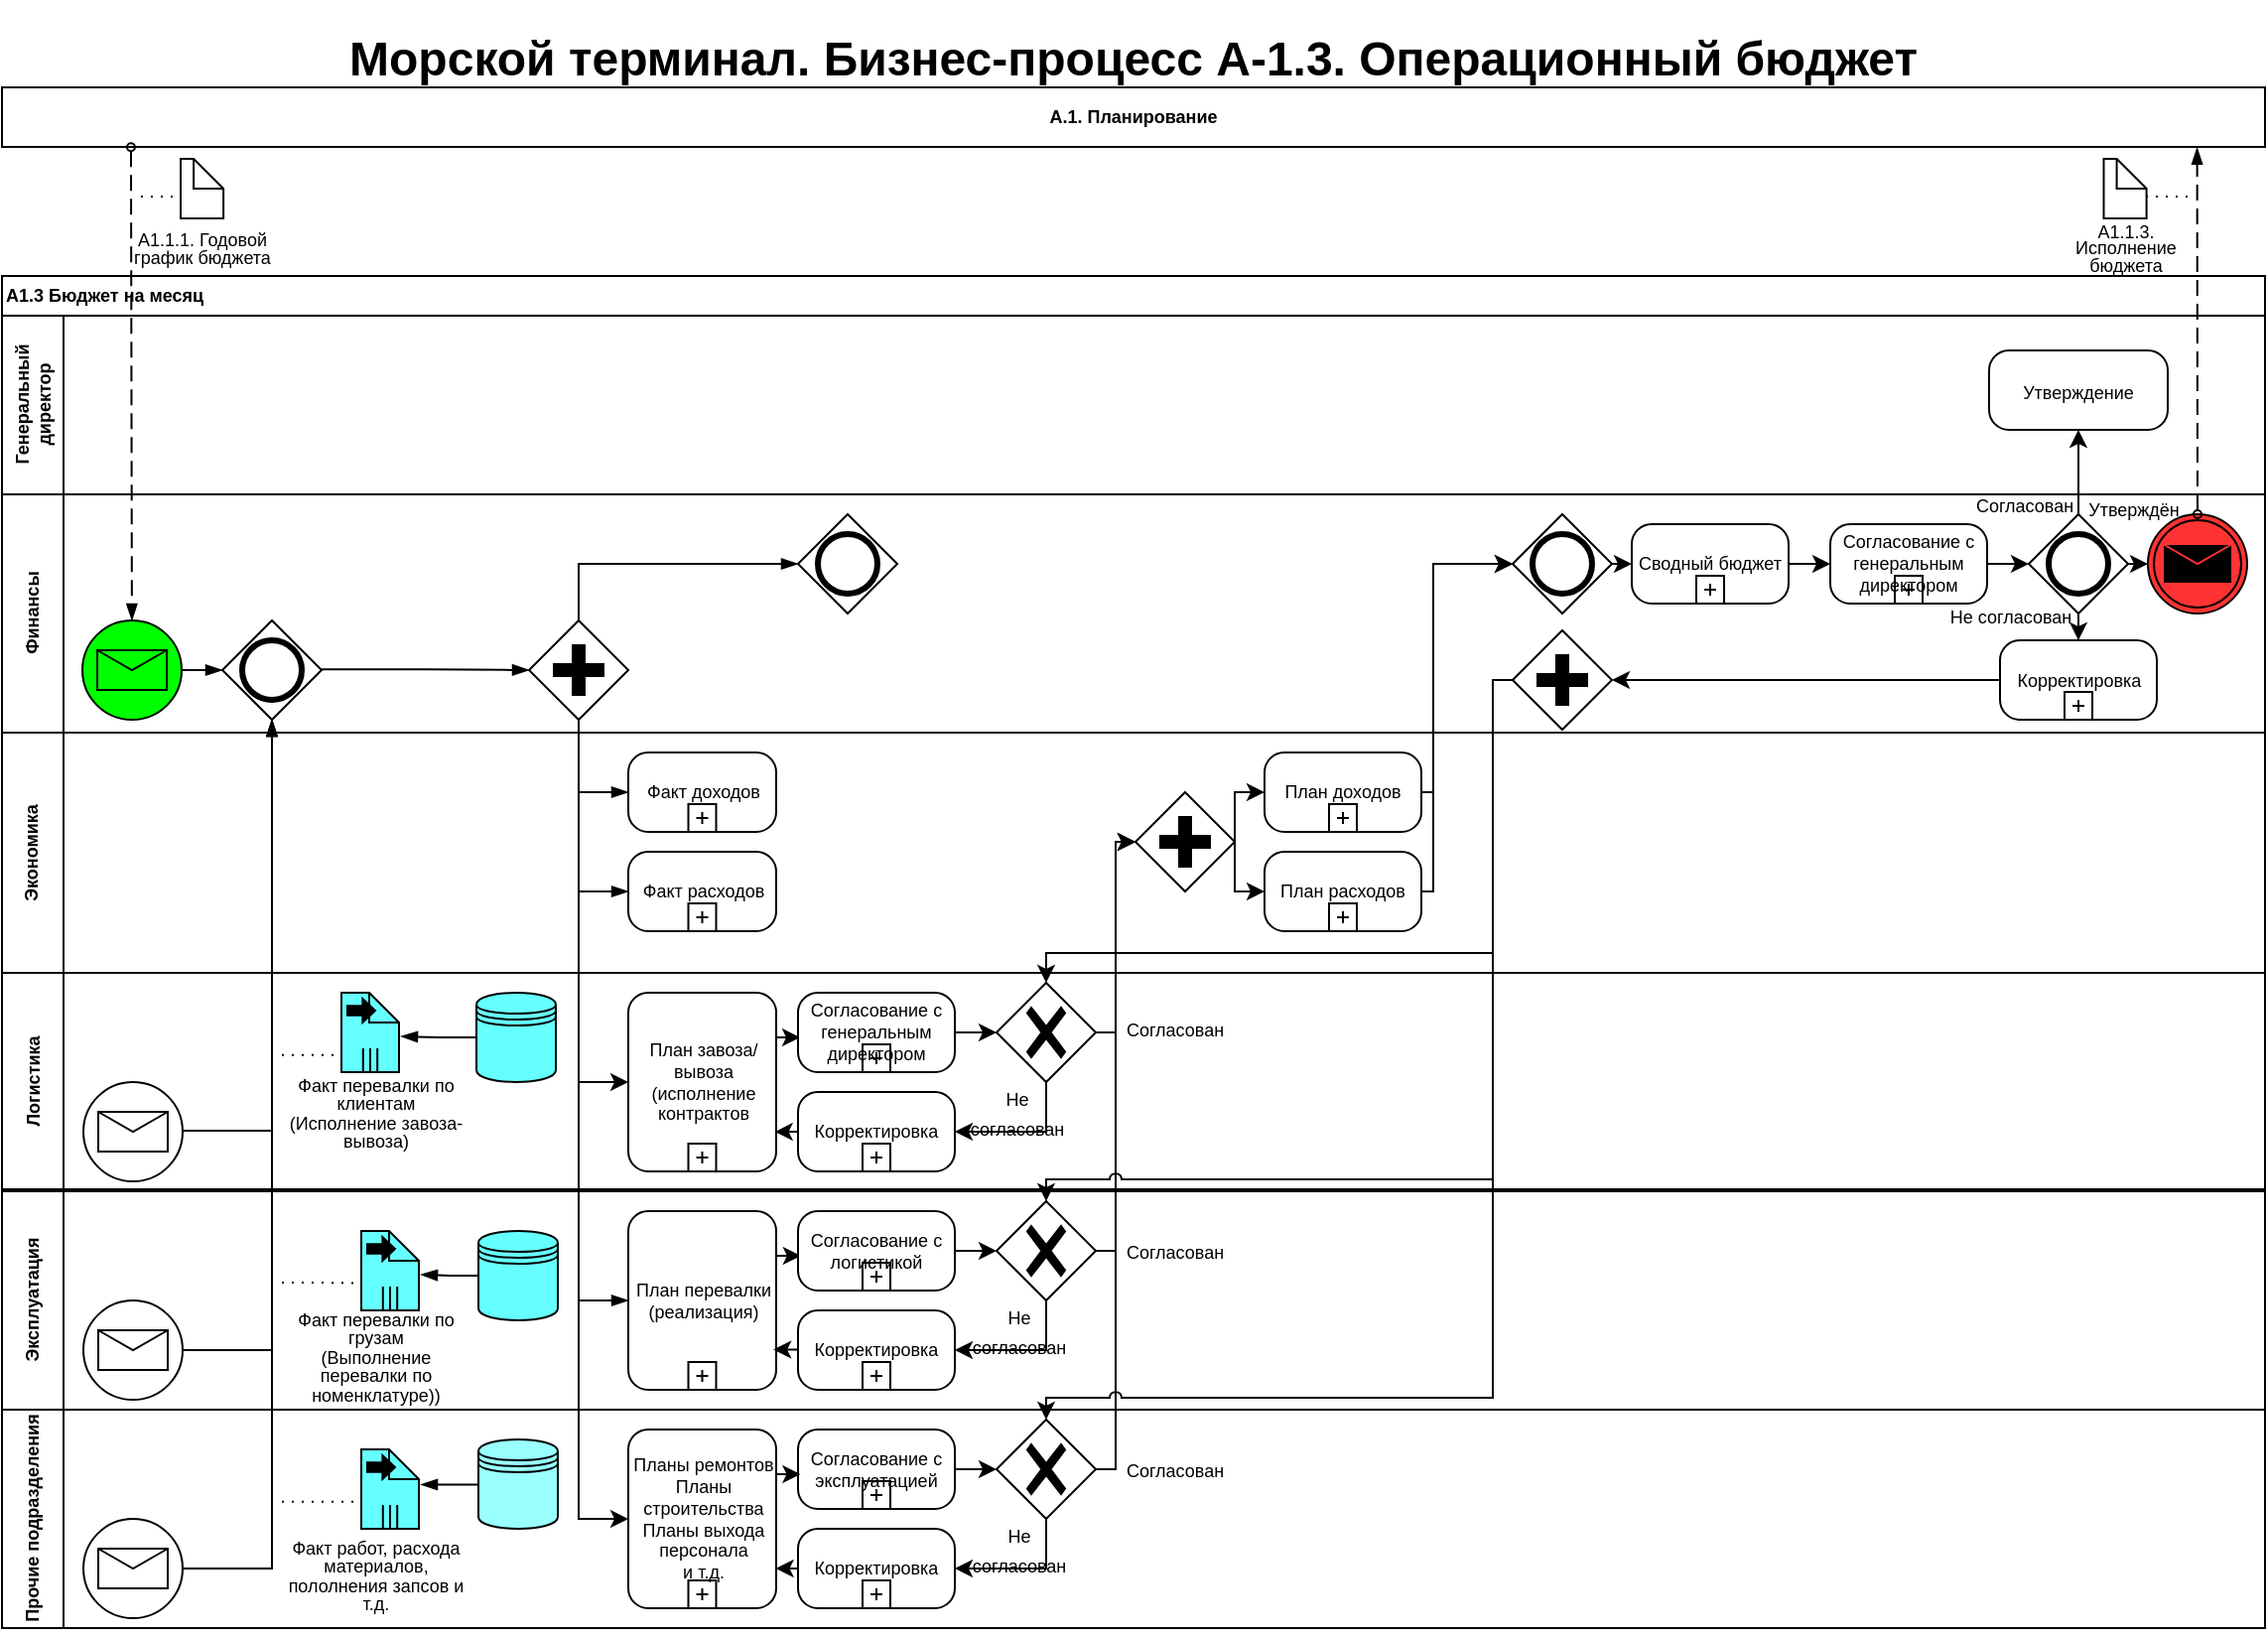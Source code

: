 <mxfile version="21.6.9" type="device">
  <diagram name="Page-1" id="2a216829-ef6e-dabb-86c1-c78162f3ba2b">
    <mxGraphModel dx="1400" dy="720" grid="1" gridSize="10" guides="1" tooltips="1" connect="1" arrows="1" fold="1" page="1" pageScale="1" pageWidth="1169" pageHeight="827" background="none" math="0" shadow="0">
      <root>
        <mxCell id="0" />
        <mxCell id="1" parent="0" />
        <mxCell id="Jbeqt2HLPeFKV9M9eCiw-30" value="Экономика" style="swimlane;html=1;startSize=31;horizontal=0;whiteSpace=wrap;fontSize=9;" parent="1" vertex="1">
          <mxGeometry x="10" y="369" width="1140" height="121" as="geometry" />
        </mxCell>
        <mxCell id="Jbeqt2HLPeFKV9M9eCiw-42" value="План доходов" style="points=[[0.25,0,0],[0.5,0,0],[0.75,0,0],[1,0.25,0],[1,0.5,0],[1,0.75,0],[0.75,1,0],[0.5,1,0],[0.25,1,0],[0,0.75,0],[0,0.5,0],[0,0.25,0]];shape=mxgraph.bpmn.task;whiteSpace=wrap;rectStyle=rounded;size=10;html=1;container=1;expand=0;collapsible=0;taskMarker=abstract;isLoopSub=1;fontSize=9;" parent="Jbeqt2HLPeFKV9M9eCiw-30" vertex="1">
          <mxGeometry x="636" y="10" width="79" height="40" as="geometry" />
        </mxCell>
        <mxCell id="crRijYuh_1POvyGoVFcz-18" value="План расходов" style="points=[[0.25,0,0],[0.5,0,0],[0.75,0,0],[1,0.25,0],[1,0.5,0],[1,0.75,0],[0.75,1,0],[0.5,1,0],[0.25,1,0],[0,0.75,0],[0,0.5,0],[0,0.25,0]];shape=mxgraph.bpmn.task;whiteSpace=wrap;rectStyle=rounded;size=10;html=1;container=1;expand=0;collapsible=0;taskMarker=abstract;isLoopSub=1;fontSize=9;" vertex="1" parent="Jbeqt2HLPeFKV9M9eCiw-30">
          <mxGeometry x="636" y="60" width="79" height="40" as="geometry" />
        </mxCell>
        <mxCell id="crRijYuh_1POvyGoVFcz-57" value="Факт доходов" style="points=[[0.25,0,0],[0.5,0,0],[0.75,0,0],[1,0.25,0],[1,0.5,0],[1,0.75,0],[0.75,1,0],[0.5,1,0],[0.25,1,0],[0,0.75,0],[0,0.5,0],[0,0.25,0]];shape=mxgraph.bpmn.task;whiteSpace=wrap;rectStyle=rounded;size=10;html=1;container=1;expand=0;collapsible=0;taskMarker=abstract;isLoopSub=1;fontSize=9;" vertex="1" parent="Jbeqt2HLPeFKV9M9eCiw-30">
          <mxGeometry x="315.5" y="10" width="74.5" height="40" as="geometry" />
        </mxCell>
        <mxCell id="crRijYuh_1POvyGoVFcz-58" value="Факт расходов" style="points=[[0.25,0,0],[0.5,0,0],[0.75,0,0],[1,0.25,0],[1,0.5,0],[1,0.75,0],[0.75,1,0],[0.5,1,0],[0.25,1,0],[0,0.75,0],[0,0.5,0],[0,0.25,0]];shape=mxgraph.bpmn.task;whiteSpace=wrap;rectStyle=rounded;size=10;html=1;container=1;expand=0;collapsible=0;taskMarker=abstract;isLoopSub=1;fontSize=9;" vertex="1" parent="Jbeqt2HLPeFKV9M9eCiw-30">
          <mxGeometry x="315.5" y="60" width="74.5" height="40" as="geometry" />
        </mxCell>
        <mxCell id="crRijYuh_1POvyGoVFcz-197" style="edgeStyle=orthogonalEdgeStyle;rounded=0;orthogonalLoop=1;jettySize=auto;html=1;exitX=1;exitY=0.5;exitDx=0;exitDy=0;exitPerimeter=0;entryX=0;entryY=0.5;entryDx=0;entryDy=0;entryPerimeter=0;" edge="1" parent="Jbeqt2HLPeFKV9M9eCiw-30" source="crRijYuh_1POvyGoVFcz-167" target="Jbeqt2HLPeFKV9M9eCiw-42">
          <mxGeometry relative="1" as="geometry">
            <Array as="points">
              <mxPoint x="621" y="30" />
            </Array>
          </mxGeometry>
        </mxCell>
        <mxCell id="crRijYuh_1POvyGoVFcz-198" style="edgeStyle=orthogonalEdgeStyle;rounded=0;orthogonalLoop=1;jettySize=auto;html=1;entryX=0;entryY=0.5;entryDx=0;entryDy=0;entryPerimeter=0;exitX=1;exitY=0.5;exitDx=0;exitDy=0;exitPerimeter=0;" edge="1" parent="Jbeqt2HLPeFKV9M9eCiw-30" source="crRijYuh_1POvyGoVFcz-167" target="crRijYuh_1POvyGoVFcz-18">
          <mxGeometry relative="1" as="geometry">
            <Array as="points">
              <mxPoint x="621" y="80" />
            </Array>
          </mxGeometry>
        </mxCell>
        <mxCell id="crRijYuh_1POvyGoVFcz-167" value="" style="points=[[0.25,0.25,0],[0.5,0,0],[0.75,0.25,0],[1,0.5,0],[0.75,0.75,0],[0.5,1,0],[0.25,0.75,0],[0,0.5,0]];shape=mxgraph.bpmn.gateway2;html=1;verticalLabelPosition=bottom;labelBackgroundColor=#ffffff;verticalAlign=top;align=center;perimeter=rhombusPerimeter;outlineConnect=0;outline=none;symbol=none;gwType=parallel;" vertex="1" parent="Jbeqt2HLPeFKV9M9eCiw-30">
          <mxGeometry x="571" y="30" width="50" height="50" as="geometry" />
        </mxCell>
        <mxCell id="Jbeqt2HLPeFKV9M9eCiw-27" value="&lt;div style=&quot;font-size: 9px;&quot; align=&quot;left&quot;&gt;А1.3 Бюджет на месяц&lt;/div&gt;" style="swimlane;html=1;childLayout=stackLayout;resizeParent=1;resizeParentMax=0;horizontal=1;startSize=20;horizontalStack=0;whiteSpace=wrap;align=left;fontSize=9;" parent="Jbeqt2HLPeFKV9M9eCiw-30" vertex="1">
          <mxGeometry y="-230" width="1140" height="110" as="geometry">
            <mxRectangle x="19" y="130" width="170" height="30" as="alternateBounds" />
          </mxGeometry>
        </mxCell>
        <mxCell id="crRijYuh_1POvyGoVFcz-5" value="Генеральный директор" style="swimlane;html=1;startSize=31;horizontal=0;whiteSpace=wrap;fontSize=9;" vertex="1" parent="Jbeqt2HLPeFKV9M9eCiw-27">
          <mxGeometry y="20" width="1140" height="90" as="geometry" />
        </mxCell>
        <mxCell id="crRijYuh_1POvyGoVFcz-171" value="&lt;font style=&quot;font-size: 9px;&quot;&gt;Утверждение&lt;/font&gt;" style="points=[[0.25,0,0],[0.5,0,0],[0.75,0,0],[1,0.25,0],[1,0.5,0],[1,0.75,0],[0.75,1,0],[0.5,1,0],[0.25,1,0],[0,0.75,0],[0,0.5,0],[0,0.25,0]];shape=mxgraph.bpmn.task;whiteSpace=wrap;rectStyle=rounded;size=10;html=1;container=1;expand=0;collapsible=0;taskMarker=abstract;" vertex="1" parent="crRijYuh_1POvyGoVFcz-5">
          <mxGeometry x="1001" y="17.5" width="90" height="40" as="geometry" />
        </mxCell>
        <mxCell id="Jbeqt2HLPeFKV9M9eCiw-28" value="Финансы" style="swimlane;html=1;startSize=31;horizontal=0;whiteSpace=wrap;fontSize=9;spacing=0;" parent="Jbeqt2HLPeFKV9M9eCiw-30" vertex="1">
          <mxGeometry y="-120" width="1140" height="120" as="geometry">
            <mxRectangle y="20" width="480" height="31" as="alternateBounds" />
          </mxGeometry>
        </mxCell>
        <mxCell id="Jbeqt2HLPeFKV9M9eCiw-41" value="" style="edgeStyle=elbowEdgeStyle;fontSize=12;html=1;endArrow=blockThin;endFill=1;rounded=0;exitX=1;exitY=0.5;exitDx=0;exitDy=0;exitPerimeter=0;entryX=0;entryY=0.5;entryDx=0;entryDy=0;entryPerimeter=0;" parent="Jbeqt2HLPeFKV9M9eCiw-28" edge="1">
          <mxGeometry width="160" relative="1" as="geometry">
            <mxPoint x="80.5" y="90.5" as="sourcePoint" />
            <mxPoint x="91" y="90.5" as="targetPoint" />
          </mxGeometry>
        </mxCell>
        <mxCell id="crRijYuh_1POvyGoVFcz-161" style="rounded=0;orthogonalLoop=1;jettySize=auto;html=1;exitX=1;exitY=0.5;exitDx=0;exitDy=0;exitPerimeter=0;entryX=0;entryY=0.5;entryDx=0;entryDy=0;entryPerimeter=0;" edge="1" parent="Jbeqt2HLPeFKV9M9eCiw-28" source="crRijYuh_1POvyGoVFcz-19" target="crRijYuh_1POvyGoVFcz-27">
          <mxGeometry relative="1" as="geometry" />
        </mxCell>
        <mxCell id="crRijYuh_1POvyGoVFcz-19" value="Сводный бюджет" style="points=[[0.25,0,0],[0.5,0,0],[0.75,0,0],[1,0.25,0],[1,0.5,0],[1,0.75,0],[0.75,1,0],[0.5,1,0],[0.25,1,0],[0,0.75,0],[0,0.5,0],[0,0.25,0]];shape=mxgraph.bpmn.task;whiteSpace=wrap;rectStyle=rounded;size=10;html=1;container=1;expand=0;collapsible=0;taskMarker=abstract;isLoopSub=1;fontSize=9;" vertex="1" parent="Jbeqt2HLPeFKV9M9eCiw-28">
          <mxGeometry x="821" y="15" width="79" height="40" as="geometry" />
        </mxCell>
        <mxCell id="crRijYuh_1POvyGoVFcz-165" style="edgeStyle=orthogonalEdgeStyle;rounded=0;orthogonalLoop=1;jettySize=auto;html=1;exitX=1;exitY=0.5;exitDx=0;exitDy=0;exitPerimeter=0;entryX=0;entryY=0.5;entryDx=0;entryDy=0;entryPerimeter=0;" edge="1" parent="Jbeqt2HLPeFKV9M9eCiw-28" source="crRijYuh_1POvyGoVFcz-27" target="crRijYuh_1POvyGoVFcz-125">
          <mxGeometry relative="1" as="geometry" />
        </mxCell>
        <mxCell id="crRijYuh_1POvyGoVFcz-27" value="Согласование с генеральным директором" style="points=[[0.25,0,0],[0.5,0,0],[0.75,0,0],[1,0.25,0],[1,0.5,0],[1,0.75,0],[0.75,1,0],[0.5,1,0],[0.25,1,0],[0,0.75,0],[0,0.5,0],[0,0.25,0]];shape=mxgraph.bpmn.task;whiteSpace=wrap;rectStyle=rounded;size=10;html=1;container=1;expand=0;collapsible=0;taskMarker=abstract;isLoopSub=1;fontSize=9;" vertex="1" parent="Jbeqt2HLPeFKV9M9eCiw-28">
          <mxGeometry x="921" y="15" width="79" height="40" as="geometry" />
        </mxCell>
        <mxCell id="crRijYuh_1POvyGoVFcz-39" value="" style="points=[[0.145,0.145,0],[0.5,0,0],[0.855,0.145,0],[1,0.5,0],[0.855,0.855,0],[0.5,1,0],[0.145,0.855,0],[0,0.5,0]];shape=mxgraph.bpmn.event;html=1;verticalLabelPosition=bottom;labelBackgroundColor=#ffffff;verticalAlign=top;align=center;perimeter=ellipsePerimeter;outlineConnect=0;aspect=fixed;outline=standard;symbol=message;fillColor=#00FF00;" vertex="1" parent="Jbeqt2HLPeFKV9M9eCiw-28">
          <mxGeometry x="40.5" y="63.5" width="50" height="50" as="geometry" />
        </mxCell>
        <mxCell id="crRijYuh_1POvyGoVFcz-40" value="" style="points=[[0.25,0.25,0],[0.5,0,0],[0.75,0.25,0],[1,0.5,0],[0.75,0.75,0],[0.5,1,0],[0.25,0.75,0],[0,0.5,0]];shape=mxgraph.bpmn.gateway2;html=1;verticalLabelPosition=bottom;labelBackgroundColor=#ffffff;verticalAlign=top;align=center;perimeter=rhombusPerimeter;outlineConnect=0;outline=none;symbol=none;gwType=parallel;" vertex="1" parent="Jbeqt2HLPeFKV9M9eCiw-28">
          <mxGeometry x="265.5" y="63.5" width="50" height="50" as="geometry" />
        </mxCell>
        <mxCell id="crRijYuh_1POvyGoVFcz-42" value="" style="edgeStyle=elbowEdgeStyle;fontSize=12;html=1;endArrow=blockThin;endFill=1;rounded=0;entryX=0;entryY=0.5;entryDx=0;entryDy=0;entryPerimeter=0;exitX=1;exitY=0.5;exitDx=0;exitDy=0;exitPerimeter=0;" edge="1" parent="Jbeqt2HLPeFKV9M9eCiw-28" source="crRijYuh_1POvyGoVFcz-39" target="crRijYuh_1POvyGoVFcz-56">
          <mxGeometry width="160" relative="1" as="geometry">
            <mxPoint x="91" y="78.26" as="sourcePoint" />
            <mxPoint x="251" y="78.26" as="targetPoint" />
          </mxGeometry>
        </mxCell>
        <mxCell id="crRijYuh_1POvyGoVFcz-46" value="" style="edgeStyle=elbowEdgeStyle;fontSize=12;html=1;endArrow=blockThin;endFill=1;rounded=0;exitX=0.5;exitY=0;exitDx=0;exitDy=0;exitPerimeter=0;entryX=0;entryY=0.5;entryDx=0;entryDy=0;entryPerimeter=0;" edge="1" parent="Jbeqt2HLPeFKV9M9eCiw-28" source="crRijYuh_1POvyGoVFcz-40" target="crRijYuh_1POvyGoVFcz-118">
          <mxGeometry width="160" relative="1" as="geometry">
            <mxPoint x="315.5" y="88.09" as="sourcePoint" />
            <mxPoint x="411" y="30" as="targetPoint" />
            <Array as="points">
              <mxPoint x="290.5" y="50" />
            </Array>
          </mxGeometry>
        </mxCell>
        <mxCell id="crRijYuh_1POvyGoVFcz-55" value="" style="points=[[0.145,0.145,0],[0.5,0,0],[0.855,0.145,0],[1,0.5,0],[0.855,0.855,0],[0.5,1,0],[0.145,0.855,0],[0,0.5,0]];shape=mxgraph.bpmn.event;html=1;verticalLabelPosition=bottom;labelBackgroundColor=#ffffff;verticalAlign=top;align=center;perimeter=ellipsePerimeter;outlineConnect=0;aspect=fixed;outline=throwing;symbol=message;fillColor=#FF3333;" vertex="1" parent="Jbeqt2HLPeFKV9M9eCiw-28">
          <mxGeometry x="1081" y="10" width="50" height="50" as="geometry" />
        </mxCell>
        <mxCell id="crRijYuh_1POvyGoVFcz-56" value="" style="points=[[0.25,0.25,0],[0.5,0,0],[0.75,0.25,0],[1,0.5,0],[0.75,0.75,0],[0.5,1,0],[0.25,0.75,0],[0,0.5,0]];shape=mxgraph.bpmn.gateway2;html=1;verticalLabelPosition=bottom;labelBackgroundColor=#ffffff;verticalAlign=top;align=center;perimeter=rhombusPerimeter;outlineConnect=0;outline=end;symbol=general;" vertex="1" parent="Jbeqt2HLPeFKV9M9eCiw-28">
          <mxGeometry x="111" y="63.5" width="50" height="50" as="geometry" />
        </mxCell>
        <mxCell id="crRijYuh_1POvyGoVFcz-102" value="" style="edgeStyle=elbowEdgeStyle;fontSize=12;html=1;endArrow=blockThin;endFill=1;rounded=0;entryX=0;entryY=0.5;entryDx=0;entryDy=0;entryPerimeter=0;" edge="1" parent="Jbeqt2HLPeFKV9M9eCiw-28" target="crRijYuh_1POvyGoVFcz-40">
          <mxGeometry width="160" relative="1" as="geometry">
            <mxPoint x="161" y="88.16" as="sourcePoint" />
            <mxPoint x="321" y="88.16" as="targetPoint" />
          </mxGeometry>
        </mxCell>
        <mxCell id="crRijYuh_1POvyGoVFcz-118" value="" style="points=[[0.25,0.25,0],[0.5,0,0],[0.75,0.25,0],[1,0.5,0],[0.75,0.75,0],[0.5,1,0],[0.25,0.75,0],[0,0.5,0]];shape=mxgraph.bpmn.gateway2;html=1;verticalLabelPosition=bottom;labelBackgroundColor=#ffffff;verticalAlign=top;align=center;perimeter=rhombusPerimeter;outlineConnect=0;outline=end;symbol=general;" vertex="1" parent="Jbeqt2HLPeFKV9M9eCiw-28">
          <mxGeometry x="401" y="10" width="50" height="50" as="geometry" />
        </mxCell>
        <mxCell id="crRijYuh_1POvyGoVFcz-164" style="rounded=0;orthogonalLoop=1;jettySize=auto;html=1;exitX=1;exitY=0.5;exitDx=0;exitDy=0;exitPerimeter=0;entryX=0;entryY=0.5;entryDx=0;entryDy=0;entryPerimeter=0;" edge="1" parent="Jbeqt2HLPeFKV9M9eCiw-28" source="crRijYuh_1POvyGoVFcz-121" target="crRijYuh_1POvyGoVFcz-19">
          <mxGeometry relative="1" as="geometry" />
        </mxCell>
        <mxCell id="crRijYuh_1POvyGoVFcz-121" value="" style="points=[[0.25,0.25,0],[0.5,0,0],[0.75,0.25,0],[1,0.5,0],[0.75,0.75,0],[0.5,1,0],[0.25,0.75,0],[0,0.5,0]];shape=mxgraph.bpmn.gateway2;html=1;verticalLabelPosition=bottom;labelBackgroundColor=#ffffff;verticalAlign=top;align=center;perimeter=rhombusPerimeter;outlineConnect=0;outline=end;symbol=general;" vertex="1" parent="Jbeqt2HLPeFKV9M9eCiw-28">
          <mxGeometry x="761" y="10" width="50" height="50" as="geometry" />
        </mxCell>
        <mxCell id="crRijYuh_1POvyGoVFcz-124" style="edgeStyle=orthogonalEdgeStyle;rounded=0;orthogonalLoop=1;jettySize=auto;html=1;exitX=0.5;exitY=1;exitDx=0;exitDy=0;exitPerimeter=0;" edge="1" parent="Jbeqt2HLPeFKV9M9eCiw-28" source="crRijYuh_1POvyGoVFcz-125" target="crRijYuh_1POvyGoVFcz-28">
          <mxGeometry relative="1" as="geometry">
            <mxPoint x="1046.0" y="51" as="sourcePoint" />
          </mxGeometry>
        </mxCell>
        <mxCell id="crRijYuh_1POvyGoVFcz-130" style="edgeStyle=orthogonalEdgeStyle;rounded=0;orthogonalLoop=1;jettySize=auto;html=1;exitX=0;exitY=0.5;exitDx=0;exitDy=0;exitPerimeter=0;entryX=1;entryY=0.5;entryDx=0;entryDy=0;entryPerimeter=0;" edge="1" parent="Jbeqt2HLPeFKV9M9eCiw-28" source="crRijYuh_1POvyGoVFcz-28" target="crRijYuh_1POvyGoVFcz-54">
          <mxGeometry relative="1" as="geometry" />
        </mxCell>
        <mxCell id="crRijYuh_1POvyGoVFcz-28" value="Корректировка" style="points=[[0.25,0,0],[0.5,0,0],[0.75,0,0],[1,0.25,0],[1,0.5,0],[1,0.75,0],[0.75,1,0],[0.5,1,0],[0.25,1,0],[0,0.75,0],[0,0.5,0],[0,0.25,0]];shape=mxgraph.bpmn.task;whiteSpace=wrap;rectStyle=rounded;size=10;html=1;container=1;expand=0;collapsible=0;taskMarker=abstract;isLoopSub=1;fontSize=9;" vertex="1" parent="Jbeqt2HLPeFKV9M9eCiw-28">
          <mxGeometry x="1006.5" y="73.5" width="79" height="40" as="geometry" />
        </mxCell>
        <mxCell id="crRijYuh_1POvyGoVFcz-54" value="" style="points=[[0.25,0.25,0],[0.5,0,0],[0.75,0.25,0],[1,0.5,0],[0.75,0.75,0],[0.5,1,0],[0.25,0.75,0],[0,0.5,0]];shape=mxgraph.bpmn.gateway2;html=1;verticalLabelPosition=bottom;labelBackgroundColor=#ffffff;verticalAlign=top;align=center;perimeter=rhombusPerimeter;outlineConnect=0;outline=none;symbol=none;gwType=parallel;" vertex="1" parent="Jbeqt2HLPeFKV9M9eCiw-28">
          <mxGeometry x="761" y="68.5" width="50" height="50" as="geometry" />
        </mxCell>
        <mxCell id="crRijYuh_1POvyGoVFcz-128" style="edgeStyle=orthogonalEdgeStyle;rounded=0;orthogonalLoop=1;jettySize=auto;html=1;exitX=1;exitY=0.5;exitDx=0;exitDy=0;exitPerimeter=0;entryX=0;entryY=0.5;entryDx=0;entryDy=0;entryPerimeter=0;" edge="1" parent="Jbeqt2HLPeFKV9M9eCiw-28" source="crRijYuh_1POvyGoVFcz-125" target="crRijYuh_1POvyGoVFcz-55">
          <mxGeometry relative="1" as="geometry" />
        </mxCell>
        <mxCell id="crRijYuh_1POvyGoVFcz-125" value="" style="points=[[0.25,0.25,0],[0.5,0,0],[0.75,0.25,0],[1,0.5,0],[0.75,0.75,0],[0.5,1,0],[0.25,0.75,0],[0,0.5,0]];shape=mxgraph.bpmn.gateway2;html=1;verticalLabelPosition=bottom;labelBackgroundColor=#ffffff;verticalAlign=top;align=center;perimeter=rhombusPerimeter;outlineConnect=0;outline=end;symbol=general;" vertex="1" parent="Jbeqt2HLPeFKV9M9eCiw-28">
          <mxGeometry x="1021" y="10" width="50" height="50" as="geometry" />
        </mxCell>
        <mxCell id="crRijYuh_1POvyGoVFcz-126" value="&lt;font style=&quot;font-size: 9px;&quot;&gt;Не согласован&lt;/font&gt;" style="text;html=1;strokeColor=none;fillColor=none;align=center;verticalAlign=middle;whiteSpace=wrap;rounded=0;" vertex="1" parent="Jbeqt2HLPeFKV9M9eCiw-28">
          <mxGeometry x="977" y="61" width="70" as="geometry" />
        </mxCell>
        <mxCell id="crRijYuh_1POvyGoVFcz-129" value="&lt;font style=&quot;font-size: 9px;&quot;&gt;Согласован&lt;/font&gt;" style="text;html=1;strokeColor=none;fillColor=none;align=center;verticalAlign=middle;whiteSpace=wrap;rounded=0;" vertex="1" parent="Jbeqt2HLPeFKV9M9eCiw-28">
          <mxGeometry x="999" y="5" width="40" as="geometry" />
        </mxCell>
        <mxCell id="crRijYuh_1POvyGoVFcz-127" value="&lt;font style=&quot;font-size: 9px;&quot;&gt;Утверждён&lt;/font&gt;" style="text;html=1;strokeColor=none;fillColor=none;align=center;verticalAlign=middle;whiteSpace=wrap;rounded=0;" vertex="1" parent="Jbeqt2HLPeFKV9M9eCiw-28">
          <mxGeometry x="1039" y="7" width="70" as="geometry" />
        </mxCell>
        <mxCell id="crRijYuh_1POvyGoVFcz-123" style="edgeStyle=orthogonalEdgeStyle;rounded=0;orthogonalLoop=1;jettySize=auto;html=1;exitX=0.5;exitY=0;exitDx=0;exitDy=0;exitPerimeter=0;entryX=0.5;entryY=1;entryDx=0;entryDy=0;entryPerimeter=0;" edge="1" parent="Jbeqt2HLPeFKV9M9eCiw-30" source="crRijYuh_1POvyGoVFcz-125">
          <mxGeometry relative="1" as="geometry">
            <mxPoint x="1046.0" y="-119" as="sourcePoint" />
            <mxPoint x="1046" y="-152.5" as="targetPoint" />
          </mxGeometry>
        </mxCell>
        <mxCell id="crRijYuh_1POvyGoVFcz-60" value="" style="edgeStyle=elbowEdgeStyle;fontSize=12;html=1;endArrow=blockThin;endFill=1;rounded=0;entryX=0;entryY=0.5;entryDx=0;entryDy=0;entryPerimeter=0;exitX=0.5;exitY=1;exitDx=0;exitDy=0;exitPerimeter=0;" edge="1" parent="Jbeqt2HLPeFKV9M9eCiw-30" source="crRijYuh_1POvyGoVFcz-40" target="crRijYuh_1POvyGoVFcz-58">
          <mxGeometry width="160" relative="1" as="geometry">
            <mxPoint x="290.5" y="-60" as="sourcePoint" />
            <mxPoint x="330.5" y="30" as="targetPoint" />
            <Array as="points">
              <mxPoint x="290.5" y="20" />
            </Array>
          </mxGeometry>
        </mxCell>
        <mxCell id="crRijYuh_1POvyGoVFcz-59" value="" style="edgeStyle=elbowEdgeStyle;fontSize=12;html=1;endArrow=blockThin;endFill=1;rounded=0;exitX=0.5;exitY=1;exitDx=0;exitDy=0;exitPerimeter=0;entryX=0;entryY=0.5;entryDx=0;entryDy=0;entryPerimeter=0;" edge="1" parent="Jbeqt2HLPeFKV9M9eCiw-30" source="crRijYuh_1POvyGoVFcz-40" target="crRijYuh_1POvyGoVFcz-57">
          <mxGeometry width="160" relative="1" as="geometry">
            <mxPoint x="175.5" y="-20" as="sourcePoint" />
            <mxPoint x="335.5" y="-20" as="targetPoint" />
            <Array as="points">
              <mxPoint x="290.5" y="-10" />
            </Array>
          </mxGeometry>
        </mxCell>
        <mxCell id="crRijYuh_1POvyGoVFcz-195" style="edgeStyle=orthogonalEdgeStyle;rounded=0;orthogonalLoop=1;jettySize=auto;html=1;entryX=0;entryY=0.5;entryDx=0;entryDy=0;entryPerimeter=0;exitX=1;exitY=0.5;exitDx=0;exitDy=0;exitPerimeter=0;" edge="1" parent="Jbeqt2HLPeFKV9M9eCiw-30" source="Jbeqt2HLPeFKV9M9eCiw-42" target="crRijYuh_1POvyGoVFcz-121">
          <mxGeometry relative="1" as="geometry">
            <mxPoint x="761" y="-160" as="targetPoint" />
            <Array as="points">
              <mxPoint x="721" y="30" />
              <mxPoint x="721" y="-85" />
            </Array>
          </mxGeometry>
        </mxCell>
        <mxCell id="crRijYuh_1POvyGoVFcz-196" style="edgeStyle=orthogonalEdgeStyle;rounded=0;orthogonalLoop=1;jettySize=auto;html=1;exitX=1;exitY=0.5;exitDx=0;exitDy=0;exitPerimeter=0;entryX=0;entryY=0.5;entryDx=0;entryDy=0;entryPerimeter=0;" edge="1" parent="Jbeqt2HLPeFKV9M9eCiw-30" source="crRijYuh_1POvyGoVFcz-18" target="crRijYuh_1POvyGoVFcz-121">
          <mxGeometry relative="1" as="geometry">
            <mxPoint x="731" y="-120" as="targetPoint" />
            <Array as="points">
              <mxPoint x="721" y="80" />
              <mxPoint x="721" y="-85" />
            </Array>
          </mxGeometry>
        </mxCell>
        <mxCell id="Jbeqt2HLPeFKV9M9eCiw-31" value="Логистика" style="swimlane;html=1;startSize=31;horizontal=0;whiteSpace=wrap;fontSize=9;" parent="Jbeqt2HLPeFKV9M9eCiw-30" vertex="1">
          <mxGeometry y="121" width="1140" height="109" as="geometry" />
        </mxCell>
        <mxCell id="crRijYuh_1POvyGoVFcz-157" style="edgeStyle=orthogonalEdgeStyle;rounded=0;orthogonalLoop=1;jettySize=auto;html=1;exitX=1;exitY=0.25;exitDx=0;exitDy=0;exitPerimeter=0;entryX=0.013;entryY=0.568;entryDx=0;entryDy=0;entryPerimeter=0;" edge="1" parent="Jbeqt2HLPeFKV9M9eCiw-31" source="Jbeqt2HLPeFKV9M9eCiw-48" target="crRijYuh_1POvyGoVFcz-44">
          <mxGeometry relative="1" as="geometry" />
        </mxCell>
        <mxCell id="Jbeqt2HLPeFKV9M9eCiw-48" value="&lt;div&gt;План завоза/вывоза&lt;/div&gt;&lt;div&gt;(исполнение контрактов&lt;br&gt;&lt;/div&gt;" style="points=[[0.25,0,0],[0.5,0,0],[0.75,0,0],[1,0.25,0],[1,0.5,0],[1,0.75,0],[0.75,1,0],[0.5,1,0],[0.25,1,0],[0,0.75,0],[0,0.5,0],[0,0.25,0]];shape=mxgraph.bpmn.task;whiteSpace=wrap;rectStyle=rounded;size=10;html=1;container=1;expand=0;collapsible=0;taskMarker=abstract;isLoopSub=1;fontSize=9;" parent="Jbeqt2HLPeFKV9M9eCiw-31" vertex="1">
          <mxGeometry x="315.5" y="10" width="74.5" height="90" as="geometry" />
        </mxCell>
        <mxCell id="crRijYuh_1POvyGoVFcz-137" style="edgeStyle=orthogonalEdgeStyle;rounded=0;orthogonalLoop=1;jettySize=auto;html=1;" edge="1" parent="Jbeqt2HLPeFKV9M9eCiw-31" source="crRijYuh_1POvyGoVFcz-44" target="crRijYuh_1POvyGoVFcz-47">
          <mxGeometry relative="1" as="geometry" />
        </mxCell>
        <mxCell id="crRijYuh_1POvyGoVFcz-44" value="Согласование с генеральным директором" style="points=[[0.25,0,0],[0.5,0,0],[0.75,0,0],[1,0.25,0],[1,0.5,0],[1,0.75,0],[0.75,1,0],[0.5,1,0],[0.25,1,0],[0,0.75,0],[0,0.5,0],[0,0.25,0]];shape=mxgraph.bpmn.task;whiteSpace=wrap;rectStyle=rounded;size=10;html=1;container=1;expand=0;collapsible=0;taskMarker=abstract;isLoopSub=1;fontSize=9;" vertex="1" parent="Jbeqt2HLPeFKV9M9eCiw-31">
          <mxGeometry x="401" y="10" width="79" height="40" as="geometry" />
        </mxCell>
        <mxCell id="crRijYuh_1POvyGoVFcz-158" style="edgeStyle=orthogonalEdgeStyle;rounded=0;orthogonalLoop=1;jettySize=auto;html=1;exitX=0;exitY=0.5;exitDx=0;exitDy=0;exitPerimeter=0;entryX=0.991;entryY=0.778;entryDx=0;entryDy=0;entryPerimeter=0;" edge="1" parent="Jbeqt2HLPeFKV9M9eCiw-31" source="crRijYuh_1POvyGoVFcz-45" target="Jbeqt2HLPeFKV9M9eCiw-48">
          <mxGeometry relative="1" as="geometry" />
        </mxCell>
        <mxCell id="crRijYuh_1POvyGoVFcz-45" value="Корректировка" style="points=[[0.25,0,0],[0.5,0,0],[0.75,0,0],[1,0.25,0],[1,0.5,0],[1,0.75,0],[0.75,1,0],[0.5,1,0],[0.25,1,0],[0,0.75,0],[0,0.5,0],[0,0.25,0]];shape=mxgraph.bpmn.task;whiteSpace=wrap;rectStyle=rounded;size=10;html=1;container=1;expand=0;collapsible=0;taskMarker=abstract;isLoopSub=1;fontSize=9;" vertex="1" parent="Jbeqt2HLPeFKV9M9eCiw-31">
          <mxGeometry x="401" y="60" width="79" height="40" as="geometry" />
        </mxCell>
        <mxCell id="crRijYuh_1POvyGoVFcz-138" style="edgeStyle=orthogonalEdgeStyle;rounded=0;orthogonalLoop=1;jettySize=auto;html=1;entryX=1;entryY=0.5;entryDx=0;entryDy=0;entryPerimeter=0;exitX=0.5;exitY=1;exitDx=0;exitDy=0;exitPerimeter=0;" edge="1" parent="Jbeqt2HLPeFKV9M9eCiw-31" source="crRijYuh_1POvyGoVFcz-47" target="crRijYuh_1POvyGoVFcz-45">
          <mxGeometry relative="1" as="geometry" />
        </mxCell>
        <mxCell id="crRijYuh_1POvyGoVFcz-47" value="" style="points=[[0.25,0.25,0],[0.5,0,0],[0.75,0.25,0],[1,0.5,0],[0.75,0.75,0],[0.5,1,0],[0.25,0.75,0],[0,0.5,0]];shape=mxgraph.bpmn.gateway2;html=1;verticalLabelPosition=bottom;labelBackgroundColor=#ffffff;verticalAlign=top;align=center;perimeter=rhombusPerimeter;outlineConnect=0;outline=none;symbol=none;gwType=exclusive;" vertex="1" parent="Jbeqt2HLPeFKV9M9eCiw-31">
          <mxGeometry x="501" y="5" width="50" height="50" as="geometry" />
        </mxCell>
        <mxCell id="crRijYuh_1POvyGoVFcz-63" value="" style="points=[[0.145,0.145,0],[0.5,0,0],[0.855,0.145,0],[1,0.5,0],[0.855,0.855,0],[0.5,1,0],[0.145,0.855,0],[0,0.5,0]];shape=mxgraph.bpmn.event;html=1;verticalLabelPosition=bottom;labelBackgroundColor=#ffffff;verticalAlign=top;align=center;perimeter=ellipsePerimeter;outlineConnect=0;aspect=fixed;outline=standard;symbol=message;" vertex="1" parent="Jbeqt2HLPeFKV9M9eCiw-31">
          <mxGeometry x="41" y="55" width="50" height="50" as="geometry" />
        </mxCell>
        <mxCell id="crRijYuh_1POvyGoVFcz-78" value="" style="edgeStyle=elbowEdgeStyle;fontSize=12;html=1;endFill=0;startFill=0;endSize=6;startSize=6;dashed=1;dashPattern=1 4;endArrow=none;startArrow=none;rounded=0;" edge="1" parent="Jbeqt2HLPeFKV9M9eCiw-31">
          <mxGeometry width="160" relative="1" as="geometry">
            <mxPoint x="141" y="156" as="sourcePoint" />
            <mxPoint x="181" y="156.32" as="targetPoint" />
          </mxGeometry>
        </mxCell>
        <mxCell id="crRijYuh_1POvyGoVFcz-82" value="" style="edgeStyle=elbowEdgeStyle;fontSize=12;html=1;endFill=0;startFill=0;endSize=6;startSize=6;dashed=1;dashPattern=1 4;endArrow=none;startArrow=none;rounded=0;" edge="1" parent="Jbeqt2HLPeFKV9M9eCiw-31">
          <mxGeometry width="160" relative="1" as="geometry">
            <mxPoint x="141" y="266.32" as="sourcePoint" />
            <mxPoint x="181" y="266.32" as="targetPoint" />
          </mxGeometry>
        </mxCell>
        <mxCell id="crRijYuh_1POvyGoVFcz-84" value="&lt;p style=&quot;line-height: 70%;&quot;&gt;&lt;font style=&quot;font-size: 9px;&quot;&gt;Факт работ, расхода материалов, пололнения запсов и т.д.&lt;br&gt;&lt;/font&gt;&lt;/p&gt;" style="text;html=1;strokeColor=none;fillColor=none;align=center;verticalAlign=middle;whiteSpace=wrap;rounded=0;" vertex="1" parent="Jbeqt2HLPeFKV9M9eCiw-31">
          <mxGeometry x="141" y="275" width="95" height="55" as="geometry" />
        </mxCell>
        <mxCell id="crRijYuh_1POvyGoVFcz-65" value="" style="group;fontSize=9;" vertex="1" connectable="0" parent="Jbeqt2HLPeFKV9M9eCiw-31">
          <mxGeometry x="131" y="10" width="95" height="80" as="geometry" />
        </mxCell>
        <mxCell id="crRijYuh_1POvyGoVFcz-66" value="" style="edgeStyle=elbowEdgeStyle;fontSize=12;html=1;endFill=0;startFill=0;endSize=6;startSize=6;dashed=1;dashPattern=1 4;endArrow=none;startArrow=none;rounded=0;" edge="1" parent="crRijYuh_1POvyGoVFcz-65">
          <mxGeometry width="160" relative="1" as="geometry">
            <mxPoint x="10" y="31.32" as="sourcePoint" />
            <mxPoint x="50" y="31.32" as="targetPoint" />
          </mxGeometry>
        </mxCell>
        <mxCell id="crRijYuh_1POvyGoVFcz-67" value="" style="group" vertex="1" connectable="0" parent="crRijYuh_1POvyGoVFcz-65">
          <mxGeometry width="95" height="80" as="geometry" />
        </mxCell>
        <mxCell id="crRijYuh_1POvyGoVFcz-69" value="&lt;p style=&quot;line-height: 70%;&quot;&gt;&lt;font style=&quot;font-size: 9px;&quot;&gt;Факт перевалки по клиентам&lt;br&gt;(Исполнение завоза-вывоза)&lt;/font&gt;&lt;/p&gt;" style="text;html=1;strokeColor=none;fillColor=none;align=center;verticalAlign=middle;whiteSpace=wrap;rounded=0;" vertex="1" parent="crRijYuh_1POvyGoVFcz-67">
          <mxGeometry x="10" y="40" width="95" height="40" as="geometry" />
        </mxCell>
        <mxCell id="crRijYuh_1POvyGoVFcz-89" value="" style="edgeStyle=elbowEdgeStyle;fontSize=12;html=1;endArrow=blockThin;endFill=1;rounded=0;entryX=0.5;entryY=1;entryDx=0;entryDy=0;entryPerimeter=0;" edge="1" parent="Jbeqt2HLPeFKV9M9eCiw-31" target="crRijYuh_1POvyGoVFcz-56">
          <mxGeometry width="160" relative="1" as="geometry">
            <mxPoint x="91" y="190" as="sourcePoint" />
            <mxPoint x="251" y="190" as="targetPoint" />
            <Array as="points">
              <mxPoint x="136" y="40" />
            </Array>
          </mxGeometry>
        </mxCell>
        <mxCell id="crRijYuh_1POvyGoVFcz-90" value="" style="edgeStyle=elbowEdgeStyle;fontSize=12;html=1;endArrow=blockThin;endFill=1;rounded=0;entryX=0.5;entryY=1;entryDx=0;entryDy=0;entryPerimeter=0;" edge="1" parent="Jbeqt2HLPeFKV9M9eCiw-31" target="crRijYuh_1POvyGoVFcz-56">
          <mxGeometry width="160" relative="1" as="geometry">
            <mxPoint x="91" y="79.5" as="sourcePoint" />
            <mxPoint x="251" y="79.5" as="targetPoint" />
            <Array as="points">
              <mxPoint x="136" y="-20" />
            </Array>
          </mxGeometry>
        </mxCell>
        <mxCell id="crRijYuh_1POvyGoVFcz-93" value="" style="shape=mxgraph.bpmn.data;labelPosition=center;verticalLabelPosition=bottom;align=center;verticalAlign=top;size=15;html=1;bpmnTransferType=output;isCollection=1;fillColor=#66FFFF;" vertex="1" parent="Jbeqt2HLPeFKV9M9eCiw-31">
          <mxGeometry x="181" y="130" width="29" height="40" as="geometry" />
        </mxCell>
        <mxCell id="crRijYuh_1POvyGoVFcz-81" value="&lt;p style=&quot;line-height: 70%;&quot;&gt;&lt;font style=&quot;font-size: 9px;&quot;&gt;Факт перевалки по грузам&lt;br&gt;(Выполнение перевалки по номенклатуре))&lt;/font&gt;&lt;/p&gt;" style="text;html=1;strokeColor=none;fillColor=none;align=center;verticalAlign=middle;whiteSpace=wrap;rounded=0;" vertex="1" parent="Jbeqt2HLPeFKV9M9eCiw-31">
          <mxGeometry x="141" y="165" width="95" height="55" as="geometry" />
        </mxCell>
        <mxCell id="crRijYuh_1POvyGoVFcz-99" value="" style="shape=mxgraph.bpmn.data;labelPosition=center;verticalLabelPosition=bottom;align=center;verticalAlign=top;size=15;html=1;bpmnTransferType=output;isCollection=1;fillColor=#66FFFF;" vertex="1" parent="Jbeqt2HLPeFKV9M9eCiw-31">
          <mxGeometry x="171" y="10" width="29" height="40" as="geometry" />
        </mxCell>
        <mxCell id="crRijYuh_1POvyGoVFcz-100" value="" style="shape=datastore;html=1;labelPosition=center;verticalLabelPosition=bottom;align=center;verticalAlign=top;fillColor=#66FFFF;" vertex="1" parent="Jbeqt2HLPeFKV9M9eCiw-31">
          <mxGeometry x="239" y="10" width="40" height="45" as="geometry" />
        </mxCell>
        <mxCell id="crRijYuh_1POvyGoVFcz-147" style="edgeStyle=orthogonalEdgeStyle;rounded=0;orthogonalLoop=1;jettySize=auto;html=1;exitX=1;exitY=0.25;exitDx=0;exitDy=0;exitPerimeter=0;entryX=0.018;entryY=0.563;entryDx=0;entryDy=0;entryPerimeter=0;" edge="1" parent="Jbeqt2HLPeFKV9M9eCiw-31" source="Jbeqt2HLPeFKV9M9eCiw-39" target="crRijYuh_1POvyGoVFcz-16">
          <mxGeometry relative="1" as="geometry" />
        </mxCell>
        <mxCell id="Jbeqt2HLPeFKV9M9eCiw-39" value="&lt;div&gt;План перевалки&lt;/div&gt;&lt;div&gt;(реализация)&lt;br&gt;&lt;/div&gt;" style="points=[[0.25,0,0],[0.5,0,0],[0.75,0,0],[1,0.25,0],[1,0.5,0],[1,0.75,0],[0.75,1,0],[0.5,1,0],[0.25,1,0],[0,0.75,0],[0,0.5,0],[0,0.25,0]];shape=mxgraph.bpmn.task;whiteSpace=wrap;rectStyle=rounded;size=10;html=1;container=1;expand=0;collapsible=0;taskMarker=abstract;isLoopSub=1;fontSize=9;" parent="Jbeqt2HLPeFKV9M9eCiw-31" vertex="1">
          <mxGeometry x="315.5" y="120" width="74.5" height="90" as="geometry" />
        </mxCell>
        <mxCell id="crRijYuh_1POvyGoVFcz-16" value="Согласование с логистикой" style="points=[[0.25,0,0],[0.5,0,0],[0.75,0,0],[1,0.25,0],[1,0.5,0],[1,0.75,0],[0.75,1,0],[0.5,1,0],[0.25,1,0],[0,0.75,0],[0,0.5,0],[0,0.25,0]];shape=mxgraph.bpmn.task;whiteSpace=wrap;rectStyle=rounded;size=10;html=1;container=1;expand=0;collapsible=0;taskMarker=abstract;isLoopSub=1;fontSize=9;" vertex="1" parent="Jbeqt2HLPeFKV9M9eCiw-31">
          <mxGeometry x="401" y="120" width="79" height="40" as="geometry" />
        </mxCell>
        <mxCell id="crRijYuh_1POvyGoVFcz-145" style="rounded=0;orthogonalLoop=1;jettySize=auto;html=1;entryX=0.981;entryY=0.775;entryDx=0;entryDy=0;entryPerimeter=0;" edge="1" parent="Jbeqt2HLPeFKV9M9eCiw-31" source="crRijYuh_1POvyGoVFcz-17" target="Jbeqt2HLPeFKV9M9eCiw-39">
          <mxGeometry relative="1" as="geometry" />
        </mxCell>
        <mxCell id="crRijYuh_1POvyGoVFcz-17" value="Корректировка" style="points=[[0.25,0,0],[0.5,0,0],[0.75,0,0],[1,0.25,0],[1,0.5,0],[1,0.75,0],[0.75,1,0],[0.5,1,0],[0.25,1,0],[0,0.75,0],[0,0.5,0],[0,0.25,0]];shape=mxgraph.bpmn.task;whiteSpace=wrap;rectStyle=rounded;size=10;html=1;container=1;expand=0;collapsible=0;taskMarker=abstract;isLoopSub=1;fontSize=9;" vertex="1" parent="Jbeqt2HLPeFKV9M9eCiw-31">
          <mxGeometry x="401" y="170" width="79" height="40" as="geometry" />
        </mxCell>
        <mxCell id="crRijYuh_1POvyGoVFcz-13" value="Согласование с эксплуатацией" style="points=[[0.25,0,0],[0.5,0,0],[0.75,0,0],[1,0.25,0],[1,0.5,0],[1,0.75,0],[0.75,1,0],[0.5,1,0],[0.25,1,0],[0,0.75,0],[0,0.5,0],[0,0.25,0]];shape=mxgraph.bpmn.task;whiteSpace=wrap;rectStyle=rounded;size=10;html=1;container=1;expand=0;collapsible=0;taskMarker=abstract;isLoopSub=1;fontSize=9;" vertex="1" parent="Jbeqt2HLPeFKV9M9eCiw-31">
          <mxGeometry x="401" y="230" width="79" height="40" as="geometry" />
        </mxCell>
        <mxCell id="crRijYuh_1POvyGoVFcz-15" value="&lt;div&gt;Корректировка&lt;/div&gt;" style="points=[[0.25,0,0],[0.5,0,0],[0.75,0,0],[1,0.25,0],[1,0.5,0],[1,0.75,0],[0.75,1,0],[0.5,1,0],[0.25,1,0],[0,0.75,0],[0,0.5,0],[0,0.25,0]];shape=mxgraph.bpmn.task;whiteSpace=wrap;rectStyle=rounded;size=10;html=1;container=1;expand=0;collapsible=0;taskMarker=abstract;isLoopSub=1;fontSize=9;" vertex="1" parent="Jbeqt2HLPeFKV9M9eCiw-31">
          <mxGeometry x="401" y="280" width="79" height="40" as="geometry" />
        </mxCell>
        <mxCell id="crRijYuh_1POvyGoVFcz-176" value="&lt;font style=&quot;font-size: 9px;&quot;&gt;Согласован&lt;/font&gt;" style="text;html=1;strokeColor=none;fillColor=none;align=center;verticalAlign=middle;whiteSpace=wrap;rounded=0;" vertex="1" parent="Jbeqt2HLPeFKV9M9eCiw-31">
          <mxGeometry x="571" y="27.5" width="40" as="geometry" />
        </mxCell>
        <mxCell id="crRijYuh_1POvyGoVFcz-177" value="&lt;font style=&quot;font-size: 9px;&quot;&gt;Не согласован&lt;br&gt;&lt;/font&gt;" style="text;html=1;strokeColor=none;fillColor=none;align=center;verticalAlign=middle;whiteSpace=wrap;rounded=0;" vertex="1" parent="Jbeqt2HLPeFKV9M9eCiw-31">
          <mxGeometry x="480" y="70" width="63" as="geometry" />
        </mxCell>
        <mxCell id="Jbeqt2HLPeFKV9M9eCiw-29" value="Эксплуатация" style="swimlane;html=1;startSize=31;horizontal=0;whiteSpace=wrap;fontSize=9;" parent="Jbeqt2HLPeFKV9M9eCiw-31" vertex="1">
          <mxGeometry y="110" width="1140" height="110" as="geometry" />
        </mxCell>
        <mxCell id="crRijYuh_1POvyGoVFcz-49" value="" style="points=[[0.25,0.25,0],[0.5,0,0],[0.75,0.25,0],[1,0.5,0],[0.75,0.75,0],[0.5,1,0],[0.25,0.75,0],[0,0.5,0]];shape=mxgraph.bpmn.gateway2;html=1;verticalLabelPosition=bottom;labelBackgroundColor=#ffffff;verticalAlign=top;align=center;perimeter=rhombusPerimeter;outlineConnect=0;outline=none;symbol=none;gwType=exclusive;" vertex="1" parent="Jbeqt2HLPeFKV9M9eCiw-29">
          <mxGeometry x="501" y="5" width="50" height="50" as="geometry" />
        </mxCell>
        <mxCell id="crRijYuh_1POvyGoVFcz-62" value="" style="points=[[0.145,0.145,0],[0.5,0,0],[0.855,0.145,0],[1,0.5,0],[0.855,0.855,0],[0.5,1,0],[0.145,0.855,0],[0,0.5,0]];shape=mxgraph.bpmn.event;html=1;verticalLabelPosition=bottom;labelBackgroundColor=#ffffff;verticalAlign=top;align=center;perimeter=ellipsePerimeter;outlineConnect=0;aspect=fixed;outline=standard;symbol=message;" vertex="1" parent="Jbeqt2HLPeFKV9M9eCiw-29">
          <mxGeometry x="41" y="55" width="50" height="50" as="geometry" />
        </mxCell>
        <mxCell id="crRijYuh_1POvyGoVFcz-186" value="&lt;font style=&quot;font-size: 9px;&quot;&gt;Согласован&lt;/font&gt;" style="text;html=1;strokeColor=none;fillColor=none;align=center;verticalAlign=middle;whiteSpace=wrap;rounded=0;" vertex="1" parent="Jbeqt2HLPeFKV9M9eCiw-29">
          <mxGeometry x="571" y="30" width="40" as="geometry" />
        </mxCell>
        <mxCell id="crRijYuh_1POvyGoVFcz-188" value="&lt;font style=&quot;font-size: 9px;&quot;&gt;Не согласован&lt;br&gt;&lt;/font&gt;" style="text;html=1;strokeColor=none;fillColor=none;align=center;verticalAlign=middle;whiteSpace=wrap;rounded=0;" vertex="1" parent="Jbeqt2HLPeFKV9M9eCiw-29">
          <mxGeometry x="481" y="70" width="63" as="geometry" />
        </mxCell>
        <mxCell id="crRijYuh_1POvyGoVFcz-3" value="Прочие подразделения" style="swimlane;html=1;startSize=31;horizontal=0;whiteSpace=wrap;fontSize=9;" vertex="1" parent="Jbeqt2HLPeFKV9M9eCiw-29">
          <mxGeometry y="110" width="1140" height="110" as="geometry" />
        </mxCell>
        <mxCell id="crRijYuh_1POvyGoVFcz-11" value="Планы ремонтов&lt;br&gt;Планы строительства&lt;br&gt;&lt;div&gt;Планы выхода персонала&lt;/div&gt;&lt;div&gt;и т.д.&lt;/div&gt;" style="points=[[0.25,0,0],[0.5,0,0],[0.75,0,0],[1,0.25,0],[1,0.5,0],[1,0.75,0],[0.75,1,0],[0.5,1,0],[0.25,1,0],[0,0.75,0],[0,0.5,0],[0,0.25,0]];shape=mxgraph.bpmn.task;whiteSpace=wrap;rectStyle=rounded;size=10;html=1;container=1;expand=0;collapsible=0;taskMarker=abstract;isLoopSub=1;fontSize=9;" vertex="1" parent="crRijYuh_1POvyGoVFcz-3">
          <mxGeometry x="315.5" y="10" width="74.5" height="90" as="geometry" />
        </mxCell>
        <mxCell id="crRijYuh_1POvyGoVFcz-50" value="" style="points=[[0.25,0.25,0],[0.5,0,0],[0.75,0.25,0],[1,0.5,0],[0.75,0.75,0],[0.5,1,0],[0.25,0.75,0],[0,0.5,0]];shape=mxgraph.bpmn.gateway2;html=1;verticalLabelPosition=bottom;labelBackgroundColor=#ffffff;verticalAlign=top;align=center;perimeter=rhombusPerimeter;outlineConnect=0;outline=none;symbol=none;gwType=exclusive;" vertex="1" parent="crRijYuh_1POvyGoVFcz-3">
          <mxGeometry x="501" y="5" width="50" height="50" as="geometry" />
        </mxCell>
        <mxCell id="crRijYuh_1POvyGoVFcz-64" value="" style="points=[[0.145,0.145,0],[0.5,0,0],[0.855,0.145,0],[1,0.5,0],[0.855,0.855,0],[0.5,1,0],[0.145,0.855,0],[0,0.5,0]];shape=mxgraph.bpmn.event;html=1;verticalLabelPosition=bottom;labelBackgroundColor=#ffffff;verticalAlign=top;align=center;perimeter=ellipsePerimeter;outlineConnect=0;aspect=fixed;outline=standard;symbol=message;" vertex="1" parent="crRijYuh_1POvyGoVFcz-3">
          <mxGeometry x="41" y="55" width="50" height="50" as="geometry" />
        </mxCell>
        <mxCell id="crRijYuh_1POvyGoVFcz-88" value="" style="edgeStyle=elbowEdgeStyle;fontSize=12;html=1;endArrow=blockThin;endFill=1;rounded=0;entryX=0.5;entryY=1;entryDx=0;entryDy=0;entryPerimeter=0;" edge="1" parent="crRijYuh_1POvyGoVFcz-3" target="crRijYuh_1POvyGoVFcz-56">
          <mxGeometry width="160" relative="1" as="geometry">
            <mxPoint x="91" y="80" as="sourcePoint" />
            <mxPoint x="111" y="-250" as="targetPoint" />
            <Array as="points">
              <mxPoint x="136" y="-130" />
            </Array>
          </mxGeometry>
        </mxCell>
        <mxCell id="crRijYuh_1POvyGoVFcz-92" value="" style="shape=datastore;html=1;labelPosition=center;verticalLabelPosition=bottom;align=center;verticalAlign=top;fillColor=#99FFFF;" vertex="1" parent="crRijYuh_1POvyGoVFcz-3">
          <mxGeometry x="240" y="15" width="40" height="45" as="geometry" />
        </mxCell>
        <mxCell id="crRijYuh_1POvyGoVFcz-95" value="" style="shape=mxgraph.bpmn.data;labelPosition=center;verticalLabelPosition=bottom;align=center;verticalAlign=top;size=15;html=1;bpmnTransferType=output;isCollection=1;fillColor=#66FFFF;" vertex="1" parent="crRijYuh_1POvyGoVFcz-3">
          <mxGeometry x="181" y="20" width="29" height="40" as="geometry" />
        </mxCell>
        <mxCell id="crRijYuh_1POvyGoVFcz-98" value="" style="edgeStyle=elbowEdgeStyle;fontSize=12;html=1;endArrow=blockThin;endFill=1;rounded=0;exitX=0;exitY=0.5;exitDx=0;exitDy=0;" edge="1" parent="crRijYuh_1POvyGoVFcz-3">
          <mxGeometry width="160" relative="1" as="geometry">
            <mxPoint x="240" y="37.75" as="sourcePoint" />
            <mxPoint x="211" y="37.75" as="targetPoint" />
          </mxGeometry>
        </mxCell>
        <mxCell id="crRijYuh_1POvyGoVFcz-187" value="&lt;font style=&quot;font-size: 9px;&quot;&gt;Согласован&lt;/font&gt;" style="text;html=1;strokeColor=none;fillColor=none;align=center;verticalAlign=middle;whiteSpace=wrap;rounded=0;" vertex="1" parent="crRijYuh_1POvyGoVFcz-3">
          <mxGeometry x="571" y="30" width="40" as="geometry" />
        </mxCell>
        <mxCell id="crRijYuh_1POvyGoVFcz-191" value="&lt;font style=&quot;font-size: 9px;&quot;&gt;Не согласован&lt;br&gt;&lt;/font&gt;" style="text;html=1;strokeColor=none;fillColor=none;align=center;verticalAlign=middle;whiteSpace=wrap;rounded=0;" vertex="1" parent="crRijYuh_1POvyGoVFcz-3">
          <mxGeometry x="481" y="70" width="63" as="geometry" />
        </mxCell>
        <mxCell id="crRijYuh_1POvyGoVFcz-91" value="" style="shape=datastore;html=1;labelPosition=center;verticalLabelPosition=bottom;align=center;verticalAlign=top;fillColor=#66FFFF;" vertex="1" parent="Jbeqt2HLPeFKV9M9eCiw-29">
          <mxGeometry x="240" y="20" width="40" height="45" as="geometry" />
        </mxCell>
        <mxCell id="crRijYuh_1POvyGoVFcz-140" style="edgeStyle=orthogonalEdgeStyle;rounded=0;orthogonalLoop=1;jettySize=auto;html=1;entryX=0;entryY=0.5;entryDx=0;entryDy=0;entryPerimeter=0;" edge="1" parent="Jbeqt2HLPeFKV9M9eCiw-31" source="crRijYuh_1POvyGoVFcz-16" target="crRijYuh_1POvyGoVFcz-49">
          <mxGeometry relative="1" as="geometry" />
        </mxCell>
        <mxCell id="crRijYuh_1POvyGoVFcz-139" style="edgeStyle=orthogonalEdgeStyle;rounded=0;orthogonalLoop=1;jettySize=auto;html=1;entryX=1;entryY=0.5;entryDx=0;entryDy=0;entryPerimeter=0;exitX=0.5;exitY=1;exitDx=0;exitDy=0;exitPerimeter=0;" edge="1" parent="Jbeqt2HLPeFKV9M9eCiw-31" source="crRijYuh_1POvyGoVFcz-49" target="crRijYuh_1POvyGoVFcz-17">
          <mxGeometry relative="1" as="geometry" />
        </mxCell>
        <mxCell id="crRijYuh_1POvyGoVFcz-152" style="edgeStyle=orthogonalEdgeStyle;rounded=0;orthogonalLoop=1;jettySize=auto;html=1;exitX=0;exitY=0.5;exitDx=0;exitDy=0;exitPerimeter=0;entryX=0.997;entryY=0.782;entryDx=0;entryDy=0;entryPerimeter=0;" edge="1" parent="Jbeqt2HLPeFKV9M9eCiw-31" source="crRijYuh_1POvyGoVFcz-15" target="crRijYuh_1POvyGoVFcz-11">
          <mxGeometry relative="1" as="geometry" />
        </mxCell>
        <mxCell id="crRijYuh_1POvyGoVFcz-154" style="edgeStyle=orthogonalEdgeStyle;rounded=0;orthogonalLoop=1;jettySize=auto;html=1;exitX=1;exitY=0.25;exitDx=0;exitDy=0;exitPerimeter=0;entryX=0.015;entryY=0.57;entryDx=0;entryDy=0;entryPerimeter=0;" edge="1" parent="Jbeqt2HLPeFKV9M9eCiw-31" source="crRijYuh_1POvyGoVFcz-11" target="crRijYuh_1POvyGoVFcz-13">
          <mxGeometry relative="1" as="geometry" />
        </mxCell>
        <mxCell id="crRijYuh_1POvyGoVFcz-149" style="edgeStyle=orthogonalEdgeStyle;rounded=0;orthogonalLoop=1;jettySize=auto;html=1;exitX=0.5;exitY=1;exitDx=0;exitDy=0;exitPerimeter=0;entryX=1;entryY=0.5;entryDx=0;entryDy=0;entryPerimeter=0;" edge="1" parent="Jbeqt2HLPeFKV9M9eCiw-31" source="crRijYuh_1POvyGoVFcz-50" target="crRijYuh_1POvyGoVFcz-15">
          <mxGeometry relative="1" as="geometry" />
        </mxCell>
        <mxCell id="crRijYuh_1POvyGoVFcz-194" style="edgeStyle=orthogonalEdgeStyle;rounded=0;orthogonalLoop=1;jettySize=auto;html=1;exitX=1;exitY=0.5;exitDx=0;exitDy=0;exitPerimeter=0;entryX=0;entryY=0.5;entryDx=0;entryDy=0;entryPerimeter=0;" edge="1" parent="Jbeqt2HLPeFKV9M9eCiw-31" source="crRijYuh_1POvyGoVFcz-13" target="crRijYuh_1POvyGoVFcz-50">
          <mxGeometry relative="1" as="geometry" />
        </mxCell>
        <mxCell id="crRijYuh_1POvyGoVFcz-156" style="edgeStyle=orthogonalEdgeStyle;rounded=0;orthogonalLoop=1;jettySize=auto;html=1;exitX=0.5;exitY=1;exitDx=0;exitDy=0;exitPerimeter=0;entryX=0;entryY=0.5;entryDx=0;entryDy=0;entryPerimeter=0;" edge="1" parent="Jbeqt2HLPeFKV9M9eCiw-30" source="crRijYuh_1POvyGoVFcz-40" target="Jbeqt2HLPeFKV9M9eCiw-48">
          <mxGeometry relative="1" as="geometry" />
        </mxCell>
        <mxCell id="crRijYuh_1POvyGoVFcz-179" style="edgeStyle=orthogonalEdgeStyle;rounded=0;orthogonalLoop=1;jettySize=auto;html=1;jumpStyle=arc;" edge="1" parent="Jbeqt2HLPeFKV9M9eCiw-30" source="crRijYuh_1POvyGoVFcz-54" target="crRijYuh_1POvyGoVFcz-47">
          <mxGeometry relative="1" as="geometry">
            <Array as="points">
              <mxPoint x="751" y="-26" />
              <mxPoint x="751" y="111" />
              <mxPoint x="526" y="111" />
            </Array>
          </mxGeometry>
        </mxCell>
        <mxCell id="crRijYuh_1POvyGoVFcz-172" style="edgeStyle=orthogonalEdgeStyle;rounded=0;orthogonalLoop=1;jettySize=auto;html=1;entryX=0;entryY=0.5;entryDx=0;entryDy=0;entryPerimeter=0;exitX=1;exitY=0.5;exitDx=0;exitDy=0;exitPerimeter=0;" edge="1" parent="Jbeqt2HLPeFKV9M9eCiw-30" source="crRijYuh_1POvyGoVFcz-47" target="crRijYuh_1POvyGoVFcz-167">
          <mxGeometry relative="1" as="geometry">
            <Array as="points">
              <mxPoint x="561" y="151" />
              <mxPoint x="561" y="55" />
            </Array>
          </mxGeometry>
        </mxCell>
        <mxCell id="crRijYuh_1POvyGoVFcz-14" value="" style="edgeStyle=elbowEdgeStyle;fontSize=12;html=1;endArrow=blockThin;endFill=1;rounded=0;entryX=0;entryY=0.5;entryDx=0;entryDy=0;entryPerimeter=0;exitX=0.5;exitY=1;exitDx=0;exitDy=0;exitPerimeter=0;" edge="1" parent="Jbeqt2HLPeFKV9M9eCiw-30" source="crRijYuh_1POvyGoVFcz-40" target="Jbeqt2HLPeFKV9M9eCiw-39">
          <mxGeometry width="160" relative="1" as="geometry">
            <mxPoint x="280.5" y="-20" as="sourcePoint" />
            <mxPoint x="315.5" y="206.5" as="targetPoint" />
            <Array as="points">
              <mxPoint x="290.5" y="70" />
              <mxPoint x="295.5" y="46.5" />
            </Array>
          </mxGeometry>
        </mxCell>
        <mxCell id="crRijYuh_1POvyGoVFcz-174" style="edgeStyle=orthogonalEdgeStyle;rounded=0;orthogonalLoop=1;jettySize=auto;html=1;entryX=0;entryY=0.5;entryDx=0;entryDy=0;entryPerimeter=0;exitX=1;exitY=0.5;exitDx=0;exitDy=0;exitPerimeter=0;" edge="1" parent="Jbeqt2HLPeFKV9M9eCiw-30" source="crRijYuh_1POvyGoVFcz-49" target="crRijYuh_1POvyGoVFcz-167">
          <mxGeometry relative="1" as="geometry">
            <mxPoint x="571" y="60" as="targetPoint" />
            <Array as="points">
              <mxPoint x="561" y="261" />
              <mxPoint x="561" y="55" />
            </Array>
          </mxGeometry>
        </mxCell>
        <mxCell id="crRijYuh_1POvyGoVFcz-12" value="" style="endArrow=classic;html=1;rounded=0;entryX=0;entryY=0.5;entryDx=0;entryDy=0;entryPerimeter=0;edgeStyle=orthogonalEdgeStyle;exitX=0.5;exitY=1;exitDx=0;exitDy=0;exitPerimeter=0;" edge="1" parent="Jbeqt2HLPeFKV9M9eCiw-30" source="crRijYuh_1POvyGoVFcz-40" target="crRijYuh_1POvyGoVFcz-11">
          <mxGeometry width="50" height="50" relative="1" as="geometry">
            <mxPoint x="290.5" y="-70" as="sourcePoint" />
            <mxPoint x="635.5" y="10" as="targetPoint" />
            <Array as="points">
              <mxPoint x="291" y="396" />
            </Array>
          </mxGeometry>
        </mxCell>
        <mxCell id="crRijYuh_1POvyGoVFcz-175" style="edgeStyle=orthogonalEdgeStyle;rounded=0;orthogonalLoop=1;jettySize=auto;html=1;entryX=0;entryY=0.5;entryDx=0;entryDy=0;entryPerimeter=0;exitX=1;exitY=0.5;exitDx=0;exitDy=0;exitPerimeter=0;" edge="1" parent="Jbeqt2HLPeFKV9M9eCiw-30" source="crRijYuh_1POvyGoVFcz-50" target="crRijYuh_1POvyGoVFcz-167">
          <mxGeometry relative="1" as="geometry">
            <Array as="points">
              <mxPoint x="561" y="371" />
              <mxPoint x="561" y="55" />
            </Array>
          </mxGeometry>
        </mxCell>
        <mxCell id="Jbeqt2HLPeFKV9M9eCiw-14" value="" style="fontSize=12;html=1;endFill=0;startFill=0;endSize=6;startSize=6;dashed=1;dashPattern=1 4;endArrow=none;startArrow=none;rounded=0;entryX=0.056;entryY=0.633;entryDx=0;entryDy=0;entryPerimeter=0;" parent="Jbeqt2HLPeFKV9M9eCiw-30" edge="1" target="Jbeqt2HLPeFKV9M9eCiw-15">
          <mxGeometry width="160" relative="1" as="geometry">
            <mxPoint x="70" y="-270" as="sourcePoint" />
            <mxPoint x="111" y="-278.68" as="targetPoint" />
          </mxGeometry>
        </mxCell>
        <mxCell id="crRijYuh_1POvyGoVFcz-96" value="" style="edgeStyle=elbowEdgeStyle;fontSize=12;html=1;endArrow=blockThin;endFill=1;rounded=0;exitX=0;exitY=0.5;exitDx=0;exitDy=0;" edge="1" parent="1" source="crRijYuh_1POvyGoVFcz-91">
          <mxGeometry width="160" relative="1" as="geometry">
            <mxPoint x="-259" y="694" as="sourcePoint" />
            <mxPoint x="221" y="642" as="targetPoint" />
          </mxGeometry>
        </mxCell>
        <mxCell id="crRijYuh_1POvyGoVFcz-101" value="" style="edgeStyle=elbowEdgeStyle;fontSize=12;html=1;endArrow=blockThin;endFill=1;rounded=0;exitX=0;exitY=0.5;exitDx=0;exitDy=0;" edge="1" source="crRijYuh_1POvyGoVFcz-100" parent="1">
          <mxGeometry width="160" relative="1" as="geometry">
            <mxPoint x="-269" y="574" as="sourcePoint" />
            <mxPoint x="211" y="522" as="targetPoint" />
          </mxGeometry>
        </mxCell>
        <mxCell id="crRijYuh_1POvyGoVFcz-181" style="edgeStyle=orthogonalEdgeStyle;rounded=0;orthogonalLoop=1;jettySize=auto;html=1;entryX=0.5;entryY=0;entryDx=0;entryDy=0;entryPerimeter=0;jumpStyle=arc;" edge="1" parent="1" target="crRijYuh_1POvyGoVFcz-49">
          <mxGeometry relative="1" as="geometry">
            <mxPoint x="761" y="480" as="sourcePoint" />
            <Array as="points">
              <mxPoint x="761" y="594" />
              <mxPoint x="536" y="594" />
            </Array>
          </mxGeometry>
        </mxCell>
        <mxCell id="crRijYuh_1POvyGoVFcz-193" style="edgeStyle=orthogonalEdgeStyle;rounded=0;orthogonalLoop=1;jettySize=auto;html=1;jumpStyle=arc;" edge="1" parent="1" target="crRijYuh_1POvyGoVFcz-50">
          <mxGeometry relative="1" as="geometry">
            <mxPoint x="761" y="594" as="sourcePoint" />
            <Array as="points">
              <mxPoint x="761" y="704" />
              <mxPoint x="536" y="704" />
            </Array>
          </mxGeometry>
        </mxCell>
        <mxCell id="Jbeqt2HLPeFKV9M9eCiw-6" value="A.1. Планирование" style="text;html=1;strokeColor=#000000;fillColor=none;align=center;verticalAlign=middle;whiteSpace=wrap;rounded=0;fontStyle=1;fontSize=9;" parent="1" vertex="1">
          <mxGeometry x="10" y="44" width="1140" height="30" as="geometry" />
        </mxCell>
        <mxCell id="Jbeqt2HLPeFKV9M9eCiw-11" value="" style="dashed=1;dashPattern=8 4;endArrow=blockThin;endFill=1;startArrow=oval;startFill=0;endSize=6;startSize=4;html=1;rounded=0;exitX=0.057;exitY=1.005;exitDx=0;exitDy=0;exitPerimeter=0;" parent="1" source="Jbeqt2HLPeFKV9M9eCiw-6" target="crRijYuh_1POvyGoVFcz-39" edge="1">
          <mxGeometry width="160" relative="1" as="geometry">
            <mxPoint x="70.0" y="49.0" as="sourcePoint" />
            <mxPoint x="71" y="299" as="targetPoint" />
          </mxGeometry>
        </mxCell>
        <mxCell id="Jbeqt2HLPeFKV9M9eCiw-16" value="&lt;p style=&quot;line-height: 60%;&quot;&gt;&lt;font style=&quot;font-size: 9px;&quot;&gt;A1.1.1. Годовой график бюджета&lt;/font&gt;&lt;/p&gt;" style="text;html=1;strokeColor=none;fillColor=none;align=center;verticalAlign=middle;whiteSpace=wrap;rounded=0;" parent="1" vertex="1">
          <mxGeometry x="71.25" y="105.32" width="80" height="40" as="geometry" />
        </mxCell>
        <mxCell id="Jbeqt2HLPeFKV9M9eCiw-15" value="" style="shape=mxgraph.bpmn.data;labelPosition=center;verticalLabelPosition=bottom;align=center;verticalAlign=top;size=15;html=1;" parent="1" vertex="1">
          <mxGeometry x="100" y="80" width="21.55" height="30" as="geometry" />
        </mxCell>
        <mxCell id="crRijYuh_1POvyGoVFcz-200" value="&lt;p style=&quot;line-height: 60%;&quot;&gt;&lt;font style=&quot;font-size: 9px;&quot;&gt;A1.1.3. Исполнение бюджета&lt;br&gt;&lt;/font&gt;&lt;/p&gt;" style="text;html=1;strokeColor=none;fillColor=none;align=center;verticalAlign=middle;whiteSpace=wrap;rounded=0;" vertex="1" parent="1">
          <mxGeometry x="1040" y="105.32" width="80" height="40" as="geometry" />
        </mxCell>
        <mxCell id="crRijYuh_1POvyGoVFcz-201" value="" style="shape=mxgraph.bpmn.data;labelPosition=center;verticalLabelPosition=bottom;align=center;verticalAlign=top;size=15;html=1;" vertex="1" parent="1">
          <mxGeometry x="1068.75" y="80" width="21.55" height="30" as="geometry" />
        </mxCell>
        <mxCell id="crRijYuh_1POvyGoVFcz-202" value="" style="fontSize=12;html=1;endFill=0;startFill=0;endSize=6;startSize=6;dashed=1;dashPattern=1 4;endArrow=none;startArrow=none;rounded=0;entryX=0.056;entryY=0.633;entryDx=0;entryDy=0;entryPerimeter=0;" edge="1" parent="1">
          <mxGeometry width="160" relative="1" as="geometry">
            <mxPoint x="1090" y="99.0" as="sourcePoint" />
            <mxPoint x="1111.207" y="98.99" as="targetPoint" />
          </mxGeometry>
        </mxCell>
        <mxCell id="crRijYuh_1POvyGoVFcz-116" value="" style="dashed=1;dashPattern=8 4;endArrow=blockThin;endFill=1;startArrow=oval;startFill=0;endSize=6;startSize=4;html=1;rounded=0;entryX=0.97;entryY=1.012;entryDx=0;entryDy=0;entryPerimeter=0;" edge="1" parent="1" source="crRijYuh_1POvyGoVFcz-55" target="Jbeqt2HLPeFKV9M9eCiw-6">
          <mxGeometry width="160" relative="1" as="geometry">
            <mxPoint x="1121" y="89" as="sourcePoint" />
            <mxPoint x="1116" y="49" as="targetPoint" />
          </mxGeometry>
        </mxCell>
        <mxCell id="crRijYuh_1POvyGoVFcz-203" value="&lt;h1&gt;Морской терминал. Бизнес-процесс А-1.3. Операционный бюджет&lt;br&gt;&lt;/h1&gt;" style="text;html=1;strokeColor=none;fillColor=none;spacing=5;spacingTop=-20;whiteSpace=wrap;overflow=hidden;rounded=0;align=center;" vertex="1" parent="1">
          <mxGeometry x="10" y="10" width="1140" height="39" as="geometry" />
        </mxCell>
      </root>
    </mxGraphModel>
  </diagram>
</mxfile>
